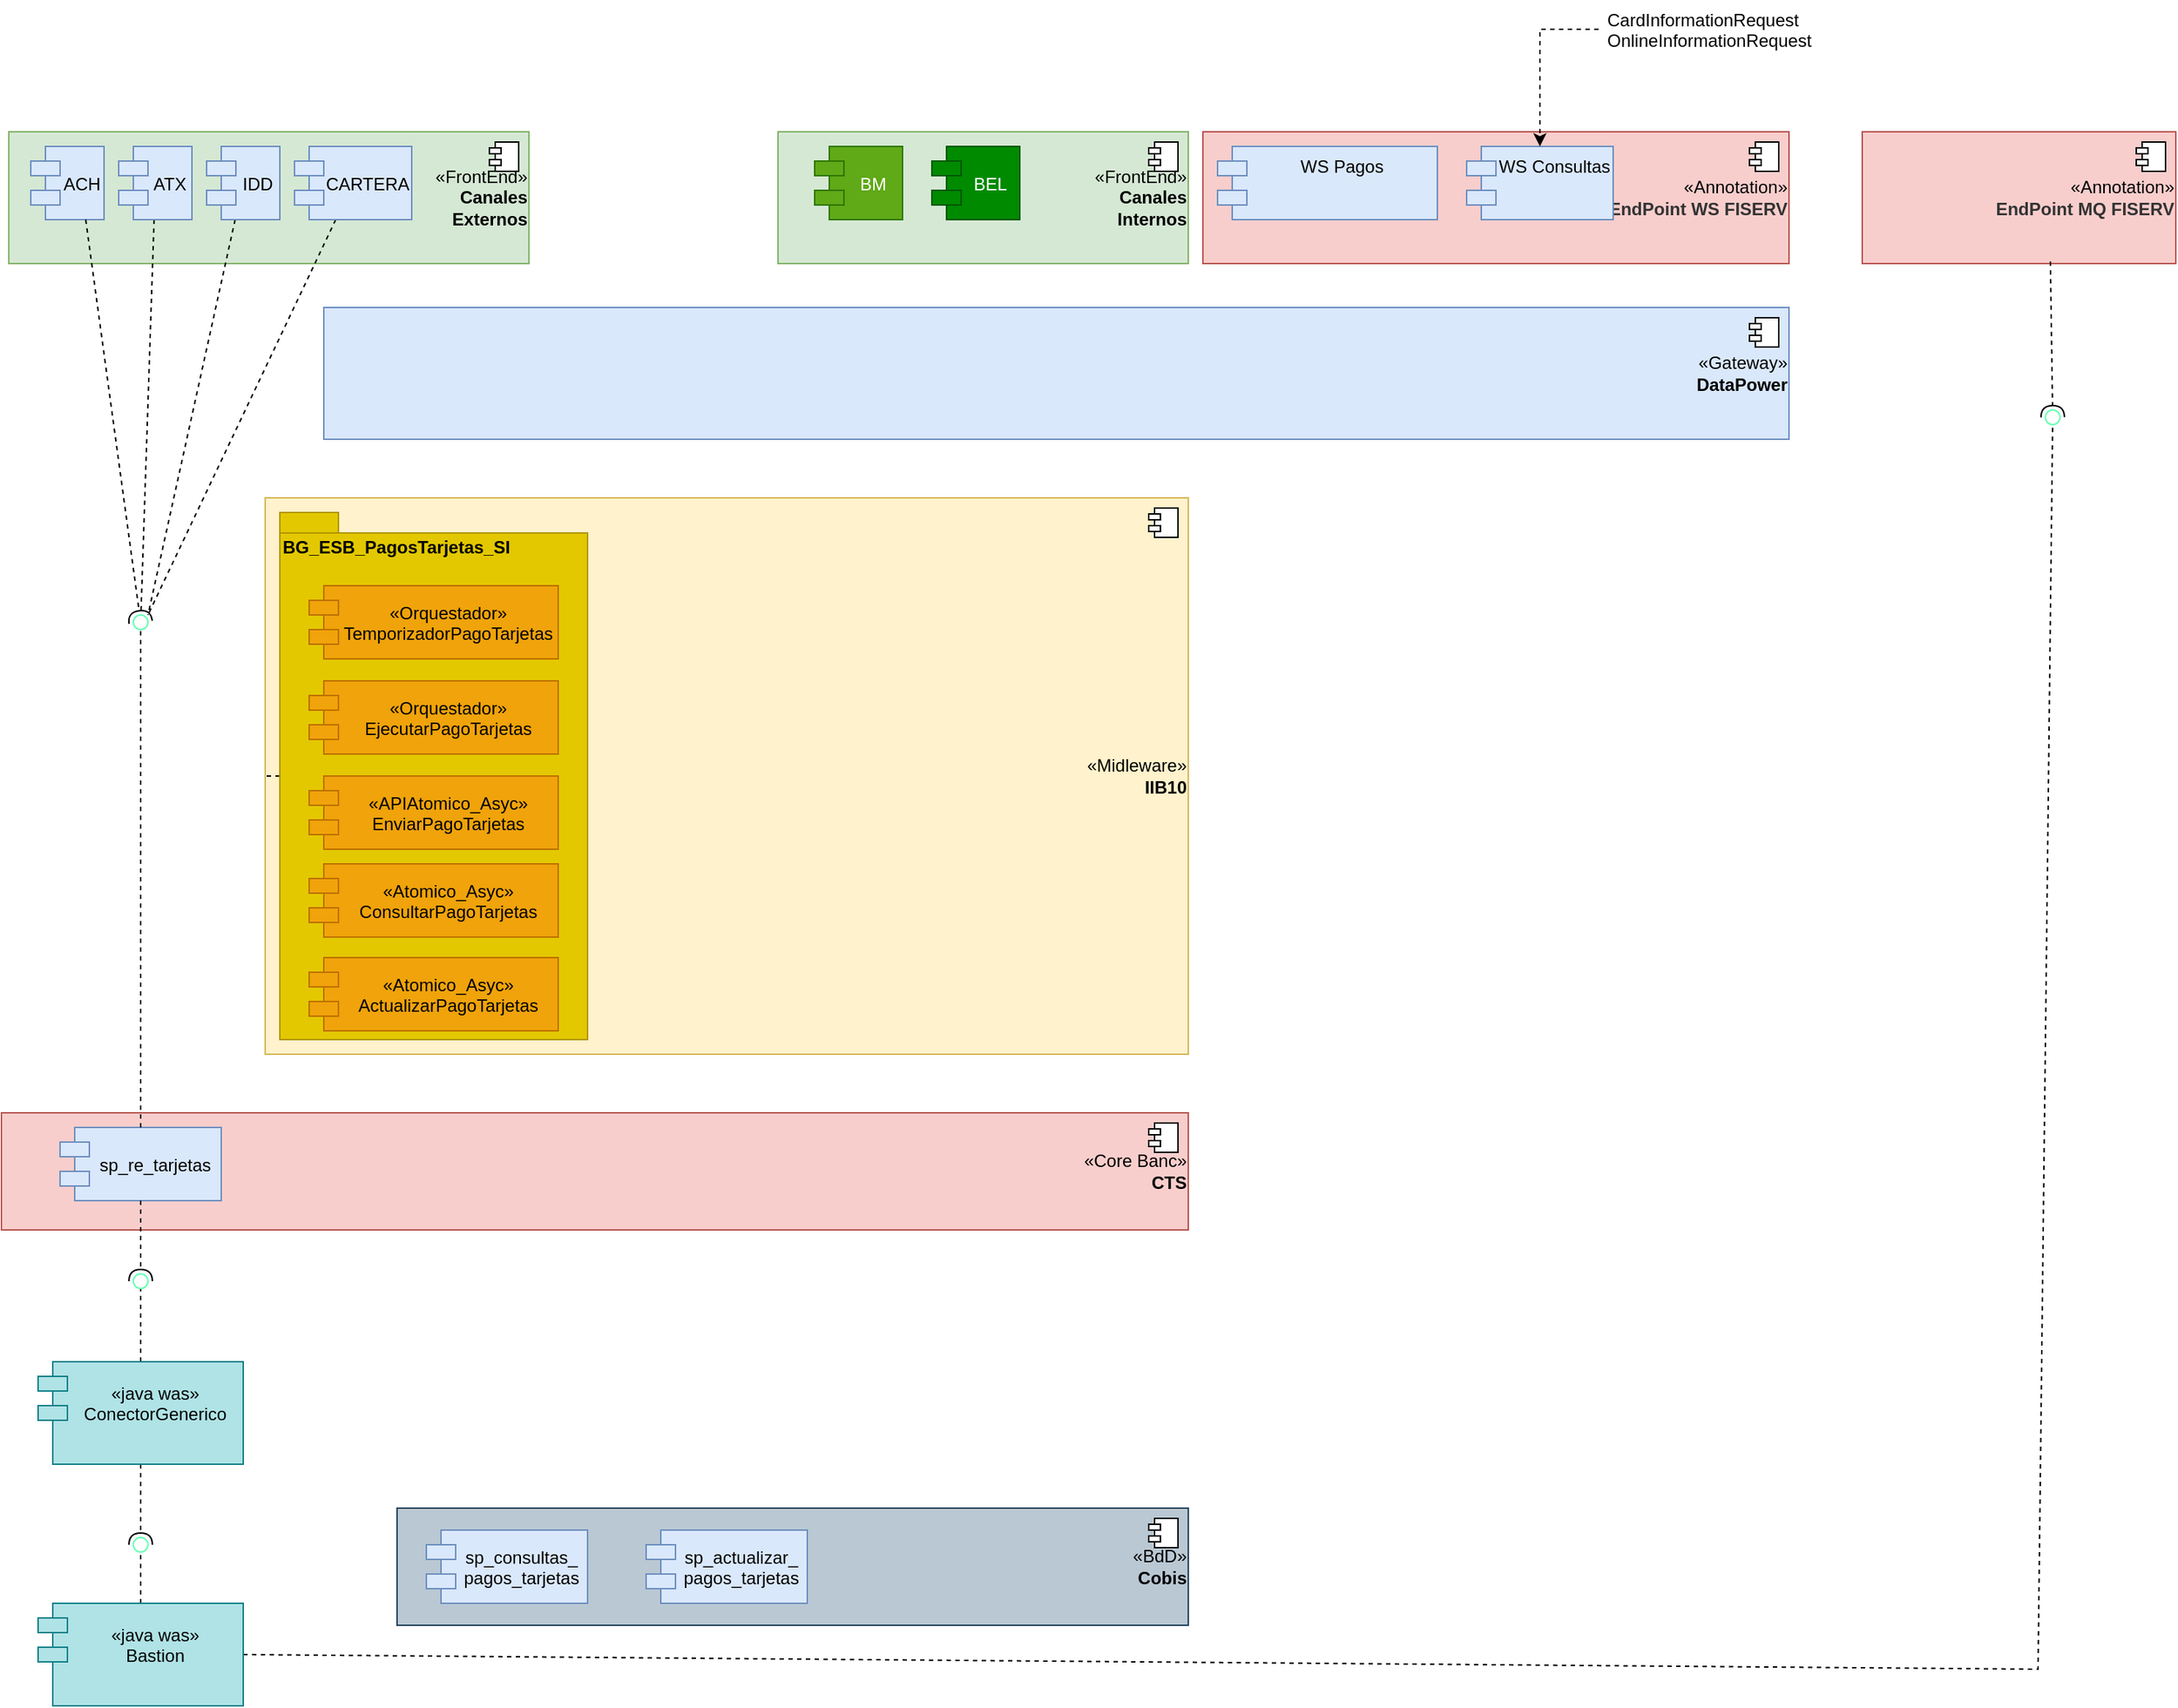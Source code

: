 <mxfile version="20.1.1" type="github">
  <diagram name="Page-1" id="b5b7bab2-c9e2-2cf4-8b2a-24fd1a2a6d21">
    <mxGraphModel dx="3015" dy="2369" grid="1" gridSize="10" guides="1" tooltips="1" connect="1" arrows="1" fold="1" page="1" pageScale="1" pageWidth="827" pageHeight="1169" background="none" math="0" shadow="0">
      <root>
        <mxCell id="0" />
        <mxCell id="1" parent="0" />
        <mxCell id="pY_n4R7WF7q3UJteuiHX-89" value="&lt;div align=&quot;right&quot;&gt;«FrontEnd»&lt;/div&gt;&lt;div align=&quot;right&quot;&gt;&lt;b&gt;Canales&lt;/b&gt;&lt;/div&gt;&lt;div align=&quot;right&quot;&gt;&lt;b&gt;Internos&lt;/b&gt;&lt;br&gt;&lt;/div&gt;" style="html=1;dropTarget=0;align=right;strokeColor=#82b366;fillColor=#d5e8d4;verticalAlign=middle;labelBackgroundColor=none;" vertex="1" parent="1">
          <mxGeometry x="-280" y="20" width="280" height="90" as="geometry" />
        </mxCell>
        <mxCell id="pY_n4R7WF7q3UJteuiHX-90" value="" style="shape=module;jettyWidth=8;jettyHeight=4;" vertex="1" parent="pY_n4R7WF7q3UJteuiHX-89">
          <mxGeometry x="1" width="20" height="20" relative="1" as="geometry">
            <mxPoint x="-27" y="7" as="offset" />
          </mxGeometry>
        </mxCell>
        <mxCell id="pY_n4R7WF7q3UJteuiHX-1" value="&lt;div align=&quot;right&quot;&gt;«FrontEnd»&lt;/div&gt;&lt;div align=&quot;right&quot;&gt;&lt;b&gt;Canales&lt;/b&gt;&lt;/div&gt;&lt;div align=&quot;right&quot;&gt;&lt;b&gt;Externos&lt;/b&gt;&lt;br&gt;&lt;/div&gt;" style="html=1;dropTarget=0;align=right;strokeColor=#82b366;fillColor=#d5e8d4;verticalAlign=middle;labelBackgroundColor=none;" vertex="1" parent="1">
          <mxGeometry x="-805" y="20" width="355" height="90" as="geometry" />
        </mxCell>
        <mxCell id="pY_n4R7WF7q3UJteuiHX-2" value="" style="shape=module;jettyWidth=8;jettyHeight=4;" vertex="1" parent="pY_n4R7WF7q3UJteuiHX-1">
          <mxGeometry x="1" width="20" height="20" relative="1" as="geometry">
            <mxPoint x="-27" y="7" as="offset" />
          </mxGeometry>
        </mxCell>
        <mxCell id="pY_n4R7WF7q3UJteuiHX-3" value="&lt;div align=&quot;right&quot;&gt;«Annotation»&lt;br&gt;&lt;/div&gt;&lt;div align=&quot;right&quot;&gt;&lt;span data-lucid-content=&quot;{&amp;quot;t&amp;quot;:&amp;quot;EndPoint WS FISERV&amp;quot;,&amp;quot;m&amp;quot;:[{&amp;quot;s&amp;quot;:0,&amp;quot;n&amp;quot;:&amp;quot;a&amp;quot;,&amp;quot;v&amp;quot;:&amp;quot;right&amp;quot;},{&amp;quot;s&amp;quot;:0,&amp;quot;n&amp;quot;:&amp;quot;fc&amp;quot;,&amp;quot;v&amp;quot;:&amp;quot;Bold&amp;quot;,&amp;quot;e&amp;quot;:18},{&amp;quot;s&amp;quot;:0,&amp;quot;n&amp;quot;:&amp;quot;fid&amp;quot;,&amp;quot;v&amp;quot;:5,&amp;quot;e&amp;quot;:18},{&amp;quot;s&amp;quot;:0,&amp;quot;n&amp;quot;:&amp;quot;b&amp;quot;,&amp;quot;v&amp;quot;:true,&amp;quot;e&amp;quot;:18},{&amp;quot;s&amp;quot;:0,&amp;quot;n&amp;quot;:&amp;quot;c&amp;quot;,&amp;quot;v&amp;quot;:&amp;quot;333333ff&amp;quot;,&amp;quot;e&amp;quot;:18}]}&quot; data-lucid-type=&quot;application/vnd.lucid.text&quot;&gt;&lt;span style=&quot;text-align:right;font-weight:bold;color:#333333;&quot;&gt;EndPoint WS FISERV&lt;/span&gt;&lt;/span&gt;&lt;/div&gt;" style="html=1;dropTarget=0;align=right;strokeColor=#b85450;fillColor=#f8cecc;" vertex="1" parent="1">
          <mxGeometry x="10" y="20" width="400" height="90" as="geometry" />
        </mxCell>
        <mxCell id="pY_n4R7WF7q3UJteuiHX-4" value="" style="shape=module;jettyWidth=8;jettyHeight=4;" vertex="1" parent="pY_n4R7WF7q3UJteuiHX-3">
          <mxGeometry x="1" width="20" height="20" relative="1" as="geometry">
            <mxPoint x="-27" y="7" as="offset" />
          </mxGeometry>
        </mxCell>
        <mxCell id="pY_n4R7WF7q3UJteuiHX-5" value="&lt;div align=&quot;right&quot;&gt;«Gateway»&lt;br&gt;&lt;/div&gt;&lt;div align=&quot;right&quot;&gt;&lt;b&gt;DataPower&lt;/b&gt;&lt;/div&gt;" style="html=1;dropTarget=0;align=right;strokeColor=#6c8ebf;fillColor=#dae8fc;" vertex="1" parent="1">
          <mxGeometry x="-590" y="140" width="1000" height="90" as="geometry" />
        </mxCell>
        <mxCell id="pY_n4R7WF7q3UJteuiHX-6" value="" style="shape=module;jettyWidth=8;jettyHeight=4;" vertex="1" parent="pY_n4R7WF7q3UJteuiHX-5">
          <mxGeometry x="1" width="20" height="20" relative="1" as="geometry">
            <mxPoint x="-27" y="7" as="offset" />
          </mxGeometry>
        </mxCell>
        <mxCell id="pY_n4R7WF7q3UJteuiHX-7" value="&lt;div align=&quot;right&quot;&gt;«Annotation»&lt;br&gt;&lt;/div&gt;&lt;div align=&quot;right&quot;&gt;&lt;span data-lucid-content=&quot;{&amp;quot;t&amp;quot;:&amp;quot;EndPoint WS FISERV&amp;quot;,&amp;quot;m&amp;quot;:[{&amp;quot;s&amp;quot;:0,&amp;quot;n&amp;quot;:&amp;quot;a&amp;quot;,&amp;quot;v&amp;quot;:&amp;quot;right&amp;quot;},{&amp;quot;s&amp;quot;:0,&amp;quot;n&amp;quot;:&amp;quot;fc&amp;quot;,&amp;quot;v&amp;quot;:&amp;quot;Bold&amp;quot;,&amp;quot;e&amp;quot;:18},{&amp;quot;s&amp;quot;:0,&amp;quot;n&amp;quot;:&amp;quot;fid&amp;quot;,&amp;quot;v&amp;quot;:5,&amp;quot;e&amp;quot;:18},{&amp;quot;s&amp;quot;:0,&amp;quot;n&amp;quot;:&amp;quot;b&amp;quot;,&amp;quot;v&amp;quot;:true,&amp;quot;e&amp;quot;:18},{&amp;quot;s&amp;quot;:0,&amp;quot;n&amp;quot;:&amp;quot;c&amp;quot;,&amp;quot;v&amp;quot;:&amp;quot;333333ff&amp;quot;,&amp;quot;e&amp;quot;:18}]}&quot; data-lucid-type=&quot;application/vnd.lucid.text&quot;&gt;&lt;span style=&quot;text-align:right;font-weight:bold;color:#333333;&quot;&gt;EndPoint MQ FISERV&lt;/span&gt;&lt;/span&gt;&lt;/div&gt;" style="html=1;dropTarget=0;align=right;strokeColor=#b85450;fillColor=#f8cecc;" vertex="1" parent="1">
          <mxGeometry x="460" y="20" width="214" height="90" as="geometry" />
        </mxCell>
        <mxCell id="pY_n4R7WF7q3UJteuiHX-8" value="" style="shape=module;jettyWidth=8;jettyHeight=4;" vertex="1" parent="pY_n4R7WF7q3UJteuiHX-7">
          <mxGeometry x="1" width="20" height="20" relative="1" as="geometry">
            <mxPoint x="-27" y="7" as="offset" />
          </mxGeometry>
        </mxCell>
        <mxCell id="pY_n4R7WF7q3UJteuiHX-9" value="WS Consultas" style="shape=module;align=left;spacingLeft=20;align=center;verticalAlign=top;strokeColor=#6c8ebf;fillColor=#dae8fc;" vertex="1" parent="1">
          <mxGeometry x="190" y="30" width="100" height="50" as="geometry" />
        </mxCell>
        <mxCell id="pY_n4R7WF7q3UJteuiHX-10" value="WS Pagos" style="shape=module;align=left;spacingLeft=20;align=center;verticalAlign=top;strokeColor=#6c8ebf;fillColor=#dae8fc;" vertex="1" parent="1">
          <mxGeometry x="20" y="30" width="150" height="50" as="geometry" />
        </mxCell>
        <mxCell id="pY_n4R7WF7q3UJteuiHX-14" style="edgeStyle=orthogonalEdgeStyle;rounded=0;orthogonalLoop=1;jettySize=auto;html=1;dashed=1;" edge="1" parent="1" source="pY_n4R7WF7q3UJteuiHX-13" target="pY_n4R7WF7q3UJteuiHX-9">
          <mxGeometry relative="1" as="geometry" />
        </mxCell>
        <mxCell id="pY_n4R7WF7q3UJteuiHX-13" value="CardInformationRequest&#xa;OnlineInformationRequest" style="text;strokeColor=none;fillColor=none;align=left;verticalAlign=top;spacingLeft=4;spacingRight=4;overflow=hidden;rotatable=0;points=[[0,0.5],[1,0.5]];portConstraint=eastwest;" vertex="1" parent="1">
          <mxGeometry x="280" y="-70" width="180" height="40" as="geometry" />
        </mxCell>
        <mxCell id="pY_n4R7WF7q3UJteuiHX-65" style="rounded=0;orthogonalLoop=1;jettySize=auto;html=1;dashed=1;fontColor=default;endArrow=none;endFill=0;" edge="1" parent="1" source="pY_n4R7WF7q3UJteuiHX-15">
          <mxGeometry relative="1" as="geometry">
            <mxPoint x="-710" y="350" as="targetPoint" />
          </mxGeometry>
        </mxCell>
        <mxCell id="pY_n4R7WF7q3UJteuiHX-15" value="IDD" style="shape=module;align=left;spacingLeft=20;align=center;verticalAlign=middle;strokeColor=#6c8ebf;fillColor=#dae8fc;" vertex="1" parent="1">
          <mxGeometry x="-670" y="30" width="50" height="50" as="geometry" />
        </mxCell>
        <mxCell id="pY_n4R7WF7q3UJteuiHX-64" style="rounded=0;orthogonalLoop=1;jettySize=auto;html=1;dashed=1;fontColor=default;endArrow=none;endFill=0;" edge="1" parent="1" source="pY_n4R7WF7q3UJteuiHX-16" target="pY_n4R7WF7q3UJteuiHX-63">
          <mxGeometry relative="1" as="geometry" />
        </mxCell>
        <mxCell id="pY_n4R7WF7q3UJteuiHX-16" value="ATX" style="shape=module;align=right;spacingLeft=20;align=center;verticalAlign=middle;strokeColor=#6c8ebf;fillColor=#dae8fc;" vertex="1" parent="1">
          <mxGeometry x="-730" y="30" width="50" height="50" as="geometry" />
        </mxCell>
        <mxCell id="pY_n4R7WF7q3UJteuiHX-17" value="ACH" style="shape=module;align=right;spacingLeft=20;align=center;verticalAlign=middle;strokeColor=#6c8ebf;fillColor=#dae8fc;" vertex="1" parent="1">
          <mxGeometry x="-790" y="30" width="50" height="50" as="geometry" />
        </mxCell>
        <mxCell id="pY_n4R7WF7q3UJteuiHX-18" value="BEL" style="shape=module;align=left;spacingLeft=20;align=center;verticalAlign=middle;strokeColor=#005700;fillColor=#008a00;fontColor=#ffffff;" vertex="1" parent="1">
          <mxGeometry x="-175" y="30" width="60" height="50" as="geometry" />
        </mxCell>
        <mxCell id="pY_n4R7WF7q3UJteuiHX-19" value="BM" style="shape=module;align=left;spacingLeft=20;align=center;verticalAlign=middle;strokeColor=#2D7600;fillColor=#60a917;fontColor=#ffffff;" vertex="1" parent="1">
          <mxGeometry x="-255" y="30" width="60" height="50" as="geometry" />
        </mxCell>
        <mxCell id="pY_n4R7WF7q3UJteuiHX-66" style="rounded=0;orthogonalLoop=1;jettySize=auto;html=1;dashed=1;fontColor=default;endArrow=none;endFill=0;" edge="1" parent="1" source="pY_n4R7WF7q3UJteuiHX-22">
          <mxGeometry relative="1" as="geometry">
            <mxPoint x="-710" y="350" as="targetPoint" />
          </mxGeometry>
        </mxCell>
        <mxCell id="pY_n4R7WF7q3UJteuiHX-22" value="CARTERA" style="shape=module;align=left;spacingLeft=20;align=center;verticalAlign=middle;strokeColor=#6c8ebf;fillColor=#dae8fc;" vertex="1" parent="1">
          <mxGeometry x="-610" y="30" width="80" height="50" as="geometry" />
        </mxCell>
        <mxCell id="pY_n4R7WF7q3UJteuiHX-23" value="&lt;div align=&quot;right&quot;&gt;«Core Banc»&lt;/div&gt;&lt;div align=&quot;right&quot;&gt;&lt;b&gt;CTS&lt;/b&gt;&lt;br&gt;&lt;/div&gt;" style="html=1;dropTarget=0;align=right;strokeColor=#b85450;fillColor=#f8cecc;" vertex="1" parent="1">
          <mxGeometry x="-810" y="690" width="810" height="80" as="geometry" />
        </mxCell>
        <mxCell id="pY_n4R7WF7q3UJteuiHX-24" value="" style="shape=module;jettyWidth=8;jettyHeight=4;" vertex="1" parent="pY_n4R7WF7q3UJteuiHX-23">
          <mxGeometry x="1" width="20" height="20" relative="1" as="geometry">
            <mxPoint x="-27" y="7" as="offset" />
          </mxGeometry>
        </mxCell>
        <mxCell id="pY_n4R7WF7q3UJteuiHX-30" value="sp_re_tarjetas" style="shape=module;align=left;spacingLeft=20;align=center;verticalAlign=middle;strokeColor=#6c8ebf;fillColor=#dae8fc;" vertex="1" parent="1">
          <mxGeometry x="-770" y="700" width="110" height="50" as="geometry" />
        </mxCell>
        <mxCell id="pY_n4R7WF7q3UJteuiHX-34" value="" style="rounded=0;orthogonalLoop=1;jettySize=auto;html=1;endArrow=none;endFill=0;sketch=0;sourcePerimeterSpacing=0;targetPerimeterSpacing=0;dashed=1;fontColor=default;" edge="1" target="pY_n4R7WF7q3UJteuiHX-36" parent="1" source="pY_n4R7WF7q3UJteuiHX-87">
          <mxGeometry relative="1" as="geometry">
            <mxPoint x="-715.25" y="859.2" as="sourcePoint" />
          </mxGeometry>
        </mxCell>
        <mxCell id="pY_n4R7WF7q3UJteuiHX-35" value="" style="rounded=0;orthogonalLoop=1;jettySize=auto;html=1;endArrow=halfCircle;endFill=0;entryX=0.5;entryY=0.5;endSize=6;strokeWidth=1;sketch=0;dashed=1;fontColor=default;exitX=0.5;exitY=1;exitDx=0;exitDy=0;" edge="1" target="pY_n4R7WF7q3UJteuiHX-36" parent="1" source="pY_n4R7WF7q3UJteuiHX-30">
          <mxGeometry relative="1" as="geometry">
            <mxPoint x="-610" y="550" as="sourcePoint" />
          </mxGeometry>
        </mxCell>
        <mxCell id="pY_n4R7WF7q3UJteuiHX-36" value="" style="ellipse;whiteSpace=wrap;html=1;align=center;aspect=fixed;resizable=0;points=[];outlineConnect=0;sketch=0;labelBackgroundColor=none;fontColor=default;strokeColor=#66FFB3;" vertex="1" parent="1">
          <mxGeometry x="-720" y="800" width="10" height="10" as="geometry" />
        </mxCell>
        <mxCell id="pY_n4R7WF7q3UJteuiHX-48" value="" style="rounded=0;orthogonalLoop=1;jettySize=auto;html=1;endArrow=none;endFill=0;sketch=0;sourcePerimeterSpacing=0;targetPerimeterSpacing=0;dashed=1;fontColor=default;exitX=0.5;exitY=0;exitDx=0;exitDy=0;" edge="1" target="pY_n4R7WF7q3UJteuiHX-50" parent="1" source="pY_n4R7WF7q3UJteuiHX-88">
          <mxGeometry relative="1" as="geometry">
            <mxPoint x="-715.5" y="1020.56" as="sourcePoint" />
          </mxGeometry>
        </mxCell>
        <mxCell id="pY_n4R7WF7q3UJteuiHX-49" value="" style="rounded=0;orthogonalLoop=1;jettySize=auto;html=1;endArrow=halfCircle;endFill=0;entryX=0.5;entryY=0.5;endSize=6;strokeWidth=1;sketch=0;dashed=1;fontColor=default;exitX=0.5;exitY=1;exitDx=0;exitDy=0;" edge="1" target="pY_n4R7WF7q3UJteuiHX-50" parent="1" source="pY_n4R7WF7q3UJteuiHX-87">
          <mxGeometry relative="1" as="geometry">
            <mxPoint x="-715.25" y="940.8" as="sourcePoint" />
          </mxGeometry>
        </mxCell>
        <mxCell id="pY_n4R7WF7q3UJteuiHX-50" value="" style="ellipse;whiteSpace=wrap;html=1;align=center;aspect=fixed;resizable=0;points=[];outlineConnect=0;sketch=0;labelBackgroundColor=none;fontColor=default;strokeColor=#66FFB3;" vertex="1" parent="1">
          <mxGeometry x="-720" y="980" width="10" height="10" as="geometry" />
        </mxCell>
        <mxCell id="pY_n4R7WF7q3UJteuiHX-55" value="" style="rounded=0;orthogonalLoop=1;jettySize=auto;html=1;endArrow=none;endFill=0;sketch=0;sourcePerimeterSpacing=0;targetPerimeterSpacing=0;dashed=1;fontColor=default;exitX=1;exitY=0.5;exitDx=0;exitDy=0;" edge="1" target="pY_n4R7WF7q3UJteuiHX-57" parent="1" source="pY_n4R7WF7q3UJteuiHX-88">
          <mxGeometry relative="1" as="geometry">
            <mxPoint x="-560" y="1060" as="sourcePoint" />
            <Array as="points">
              <mxPoint x="580" y="1070" />
            </Array>
          </mxGeometry>
        </mxCell>
        <mxCell id="pY_n4R7WF7q3UJteuiHX-56" value="" style="rounded=0;orthogonalLoop=1;jettySize=auto;html=1;endArrow=halfCircle;endFill=0;entryX=0.5;entryY=0.5;endSize=6;strokeWidth=1;sketch=0;dashed=1;fontColor=default;exitX=0.6;exitY=0.985;exitDx=0;exitDy=0;exitPerimeter=0;" edge="1" target="pY_n4R7WF7q3UJteuiHX-57" parent="1" source="pY_n4R7WF7q3UJteuiHX-7">
          <mxGeometry relative="1" as="geometry">
            <mxPoint x="610" y="215" as="sourcePoint" />
          </mxGeometry>
        </mxCell>
        <mxCell id="pY_n4R7WF7q3UJteuiHX-57" value="" style="ellipse;whiteSpace=wrap;html=1;align=center;aspect=fixed;resizable=0;points=[];outlineConnect=0;sketch=0;labelBackgroundColor=none;fontColor=default;strokeColor=#66FFB3;" vertex="1" parent="1">
          <mxGeometry x="585" y="210" width="10" height="10" as="geometry" />
        </mxCell>
        <mxCell id="pY_n4R7WF7q3UJteuiHX-61" value="" style="rounded=0;orthogonalLoop=1;jettySize=auto;html=1;endArrow=none;endFill=0;sketch=0;sourcePerimeterSpacing=0;targetPerimeterSpacing=0;dashed=1;fontColor=default;exitX=0.5;exitY=0;exitDx=0;exitDy=0;" edge="1" target="pY_n4R7WF7q3UJteuiHX-63" parent="1" source="pY_n4R7WF7q3UJteuiHX-30">
          <mxGeometry relative="1" as="geometry">
            <mxPoint x="-670" y="355" as="sourcePoint" />
          </mxGeometry>
        </mxCell>
        <mxCell id="pY_n4R7WF7q3UJteuiHX-62" value="" style="rounded=0;orthogonalLoop=1;jettySize=auto;html=1;endArrow=halfCircle;endFill=0;entryX=0.5;entryY=0.5;endSize=6;strokeWidth=1;sketch=0;dashed=1;fontColor=default;exitX=0.75;exitY=1;exitDx=0;exitDy=0;" edge="1" target="pY_n4R7WF7q3UJteuiHX-63" parent="1" source="pY_n4R7WF7q3UJteuiHX-17">
          <mxGeometry relative="1" as="geometry">
            <mxPoint x="-630" y="355" as="sourcePoint" />
          </mxGeometry>
        </mxCell>
        <mxCell id="pY_n4R7WF7q3UJteuiHX-63" value="" style="ellipse;whiteSpace=wrap;html=1;align=center;aspect=fixed;resizable=0;points=[];outlineConnect=0;sketch=0;labelBackgroundColor=none;fontColor=default;strokeColor=#66FFB3;" vertex="1" parent="1">
          <mxGeometry x="-720" y="350" width="10" height="10" as="geometry" />
        </mxCell>
        <mxCell id="pY_n4R7WF7q3UJteuiHX-67" value="&lt;div align=&quot;right&quot;&gt;«Midleware»&lt;/div&gt;&lt;div align=&quot;right&quot;&gt;&lt;b&gt;IIB10&lt;/b&gt;&lt;br&gt;&lt;/div&gt;" style="html=1;dropTarget=0;align=right;strokeColor=#d6b656;fillColor=#fff2cc;verticalAlign=middle;" vertex="1" parent="1">
          <mxGeometry x="-630" y="270" width="630" height="380" as="geometry" />
        </mxCell>
        <mxCell id="pY_n4R7WF7q3UJteuiHX-68" value="" style="shape=module;jettyWidth=8;jettyHeight=4;" vertex="1" parent="pY_n4R7WF7q3UJteuiHX-67">
          <mxGeometry x="1" width="20" height="20" relative="1" as="geometry">
            <mxPoint x="-27" y="7" as="offset" />
          </mxGeometry>
        </mxCell>
        <mxCell id="pY_n4R7WF7q3UJteuiHX-71" style="edgeStyle=none;rounded=0;orthogonalLoop=1;jettySize=auto;html=1;dashed=1;fontColor=default;endArrow=none;endFill=0;" edge="1" parent="1" source="pY_n4R7WF7q3UJteuiHX-69" target="pY_n4R7WF7q3UJteuiHX-67">
          <mxGeometry relative="1" as="geometry" />
        </mxCell>
        <mxCell id="pY_n4R7WF7q3UJteuiHX-69" value="BG_ESB_PagosTarjetas_SI" style="shape=folder;fontStyle=1;spacingTop=10;tabWidth=40;tabHeight=14;tabPosition=left;html=1;labelBackgroundColor=none;fontColor=#000000;strokeColor=#B09500;verticalAlign=top;align=left;fillColor=#e3c800;" vertex="1" parent="1">
          <mxGeometry x="-620" y="280" width="210" height="360" as="geometry" />
        </mxCell>
        <mxCell id="pY_n4R7WF7q3UJteuiHX-70" value="«Orquestador»&#xa;TemporizadorPagoTarjetas" style="shape=module;align=left;spacingLeft=20;align=center;verticalAlign=middle;labelBackgroundColor=none;fontColor=#000000;strokeColor=#BD7000;fillColor=#f0a30a;" vertex="1" parent="1">
          <mxGeometry x="-600" y="330" width="170" height="50" as="geometry" />
        </mxCell>
        <mxCell id="pY_n4R7WF7q3UJteuiHX-76" value="«Orquestador»&#xa;EjecutarPagoTarjetas" style="shape=module;align=left;spacingLeft=20;align=center;verticalAlign=middle;labelBackgroundColor=none;fontColor=#000000;strokeColor=#BD7000;fillColor=#f0a30a;" vertex="1" parent="1">
          <mxGeometry x="-600" y="395" width="170" height="50" as="geometry" />
        </mxCell>
        <mxCell id="pY_n4R7WF7q3UJteuiHX-77" value="«Atomico_Asyc»&#xa;ConsultarPagoTarjetas" style="shape=module;align=left;spacingLeft=20;align=center;verticalAlign=middle;labelBackgroundColor=none;fontColor=#000000;strokeColor=#BD7000;fillColor=#f0a30a;" vertex="1" parent="1">
          <mxGeometry x="-600" y="520" width="170" height="50" as="geometry" />
        </mxCell>
        <mxCell id="pY_n4R7WF7q3UJteuiHX-78" value="«APIAtomico_Asyc»&#xa;EnviarPagoTarjetas" style="shape=module;align=left;spacingLeft=20;align=center;verticalAlign=middle;labelBackgroundColor=none;fontColor=#000000;strokeColor=#BD7000;fillColor=#f0a30a;" vertex="1" parent="1">
          <mxGeometry x="-600" y="460" width="170" height="50" as="geometry" />
        </mxCell>
        <mxCell id="pY_n4R7WF7q3UJteuiHX-79" value="«Atomico_Asyc»&#xa;ActualizarPagoTarjetas" style="shape=module;align=left;spacingLeft=20;align=center;verticalAlign=middle;labelBackgroundColor=none;fontColor=#000000;strokeColor=#BD7000;fillColor=#f0a30a;" vertex="1" parent="1">
          <mxGeometry x="-600" y="584" width="170" height="50" as="geometry" />
        </mxCell>
        <mxCell id="pY_n4R7WF7q3UJteuiHX-81" value="&lt;div align=&quot;right&quot;&gt;«BdD»&lt;/div&gt;&lt;div align=&quot;right&quot;&gt;&lt;b&gt;Cobis&lt;/b&gt;&lt;br&gt;&lt;/div&gt;" style="html=1;dropTarget=0;align=right;strokeColor=#23445d;fillColor=#bac8d3;" vertex="1" parent="1">
          <mxGeometry x="-540" y="960" width="540" height="80" as="geometry" />
        </mxCell>
        <mxCell id="pY_n4R7WF7q3UJteuiHX-82" value="" style="shape=module;jettyWidth=8;jettyHeight=4;" vertex="1" parent="pY_n4R7WF7q3UJteuiHX-81">
          <mxGeometry x="1" width="20" height="20" relative="1" as="geometry">
            <mxPoint x="-27" y="7" as="offset" />
          </mxGeometry>
        </mxCell>
        <mxCell id="pY_n4R7WF7q3UJteuiHX-83" value="sp_consultas_&#xa;pagos_tarjetas" style="shape=module;align=left;spacingLeft=20;align=center;verticalAlign=middle;strokeColor=#6c8ebf;fillColor=#dae8fc;" vertex="1" parent="1">
          <mxGeometry x="-520" y="975" width="110" height="50" as="geometry" />
        </mxCell>
        <mxCell id="pY_n4R7WF7q3UJteuiHX-84" value="sp_actualizar_&#xa;pagos_tarjetas" style="shape=module;align=left;spacingLeft=20;align=center;verticalAlign=middle;strokeColor=#6c8ebf;fillColor=#dae8fc;" vertex="1" parent="1">
          <mxGeometry x="-370" y="975" width="110" height="50" as="geometry" />
        </mxCell>
        <mxCell id="pY_n4R7WF7q3UJteuiHX-87" value="«java was»&#xa;ConectorGenerico&#xa;" style="shape=module;align=left;spacingLeft=20;align=center;verticalAlign=middle;labelBackgroundColor=none;strokeColor=#0e8088;fillColor=#b0e3e6;" vertex="1" parent="1">
          <mxGeometry x="-785" y="860" width="140" height="70" as="geometry" />
        </mxCell>
        <mxCell id="pY_n4R7WF7q3UJteuiHX-88" value="«java was»&#xa;Bastion&#xa;" style="shape=module;align=left;spacingLeft=20;align=center;verticalAlign=middle;labelBackgroundColor=none;strokeColor=#0e8088;fillColor=#b0e3e6;" vertex="1" parent="1">
          <mxGeometry x="-785" y="1025" width="140" height="70" as="geometry" />
        </mxCell>
      </root>
    </mxGraphModel>
  </diagram>
</mxfile>
